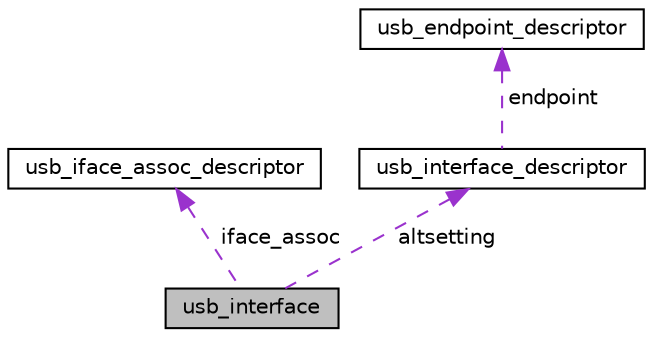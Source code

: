 digraph "usb_interface"
{
  edge [fontname="Helvetica",fontsize="10",labelfontname="Helvetica",labelfontsize="10"];
  node [fontname="Helvetica",fontsize="10",shape=record];
  Node1 [label="usb_interface",height=0.2,width=0.4,color="black", fillcolor="grey75", style="filled", fontcolor="black"];
  Node2 -> Node1 [dir="back",color="darkorchid3",fontsize="10",style="dashed",label=" iface_assoc" ,fontname="Helvetica"];
  Node2 [label="usb_iface_assoc_descriptor",height=0.2,width=0.4,color="black", fillcolor="white", style="filled",URL="$structusb__iface__assoc__descriptor.html"];
  Node3 -> Node1 [dir="back",color="darkorchid3",fontsize="10",style="dashed",label=" altsetting" ,fontname="Helvetica"];
  Node3 [label="usb_interface_descriptor",height=0.2,width=0.4,color="black", fillcolor="white", style="filled",URL="$structusb__interface__descriptor.html"];
  Node4 -> Node3 [dir="back",color="darkorchid3",fontsize="10",style="dashed",label=" endpoint" ,fontname="Helvetica"];
  Node4 [label="usb_endpoint_descriptor",height=0.2,width=0.4,color="black", fillcolor="white", style="filled",URL="$structusb__endpoint__descriptor.html"];
}
